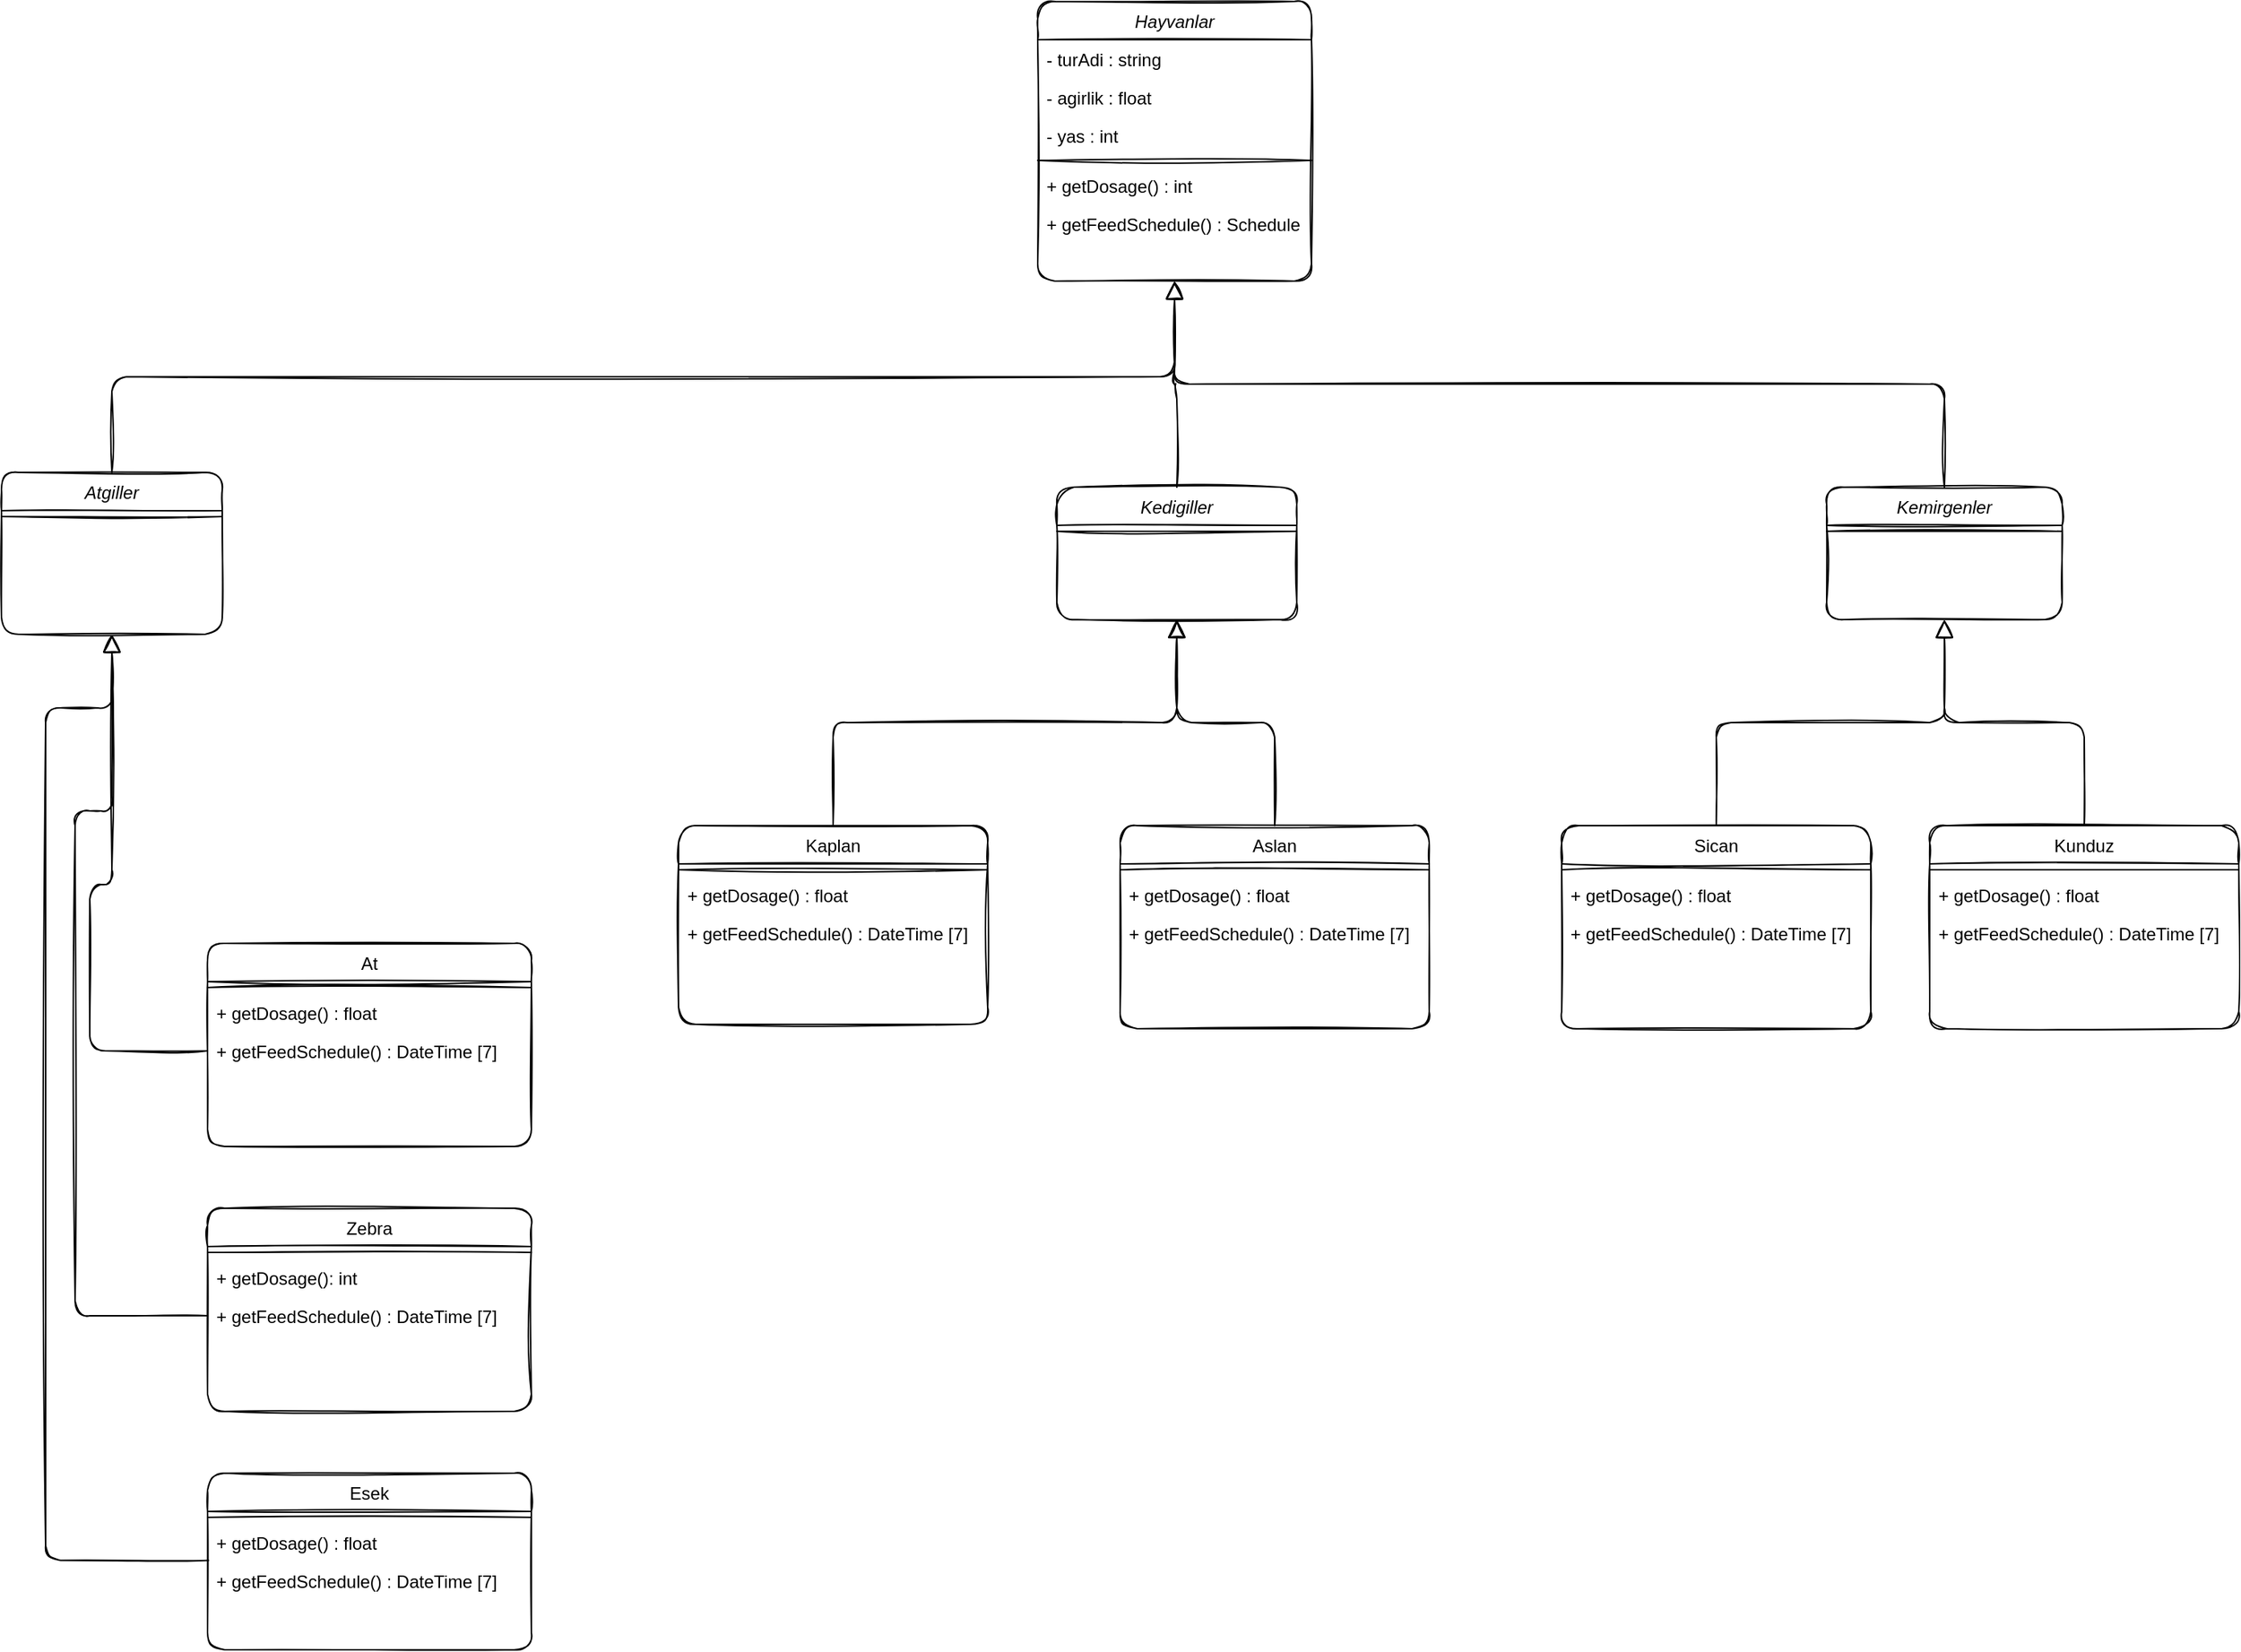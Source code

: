 <mxfile version="19.0.2" type="github">
  <diagram id="C5RBs43oDa-KdzZeNtuy" name="Page-1">
    <mxGraphModel dx="2188" dy="1100" grid="1" gridSize="10" guides="1" tooltips="1" connect="1" arrows="1" fold="1" page="1" pageScale="1" pageWidth="1654" pageHeight="1169" math="0" shadow="0">
      <root>
        <mxCell id="WIyWlLk6GJQsqaUBKTNV-0" />
        <mxCell id="WIyWlLk6GJQsqaUBKTNV-1" parent="WIyWlLk6GJQsqaUBKTNV-0" />
        <mxCell id="zkfFHV4jXpPFQw0GAbJ--0" value="Hayvanlar" style="swimlane;fontStyle=2;align=center;verticalAlign=top;childLayout=stackLayout;horizontal=1;startSize=26;horizontalStack=0;resizeParent=1;resizeLast=0;collapsible=1;marginBottom=0;rounded=1;shadow=0;strokeWidth=1;sketch=1;" parent="WIyWlLk6GJQsqaUBKTNV-1" vertex="1">
          <mxGeometry x="734" y="40" width="186" height="190" as="geometry">
            <mxRectangle x="230" y="140" width="160" height="26" as="alternateBounds" />
          </mxGeometry>
        </mxCell>
        <mxCell id="zkfFHV4jXpPFQw0GAbJ--1" value="- turAdi : string" style="text;align=left;verticalAlign=top;spacingLeft=4;spacingRight=4;overflow=hidden;rotatable=0;points=[[0,0.5],[1,0.5]];portConstraint=eastwest;rounded=1;sketch=1;" parent="zkfFHV4jXpPFQw0GAbJ--0" vertex="1">
          <mxGeometry y="26" width="186" height="26" as="geometry" />
        </mxCell>
        <mxCell id="zkfFHV4jXpPFQw0GAbJ--2" value="- agirlik : float" style="text;align=left;verticalAlign=top;spacingLeft=4;spacingRight=4;overflow=hidden;rotatable=0;points=[[0,0.5],[1,0.5]];portConstraint=eastwest;rounded=1;shadow=0;html=0;sketch=1;" parent="zkfFHV4jXpPFQw0GAbJ--0" vertex="1">
          <mxGeometry y="52" width="186" height="26" as="geometry" />
        </mxCell>
        <mxCell id="zkfFHV4jXpPFQw0GAbJ--3" value="- yas : int" style="text;align=left;verticalAlign=top;spacingLeft=4;spacingRight=4;overflow=hidden;rotatable=0;points=[[0,0.5],[1,0.5]];portConstraint=eastwest;rounded=1;shadow=0;html=0;sketch=1;" parent="zkfFHV4jXpPFQw0GAbJ--0" vertex="1">
          <mxGeometry y="78" width="186" height="26" as="geometry" />
        </mxCell>
        <mxCell id="zkfFHV4jXpPFQw0GAbJ--4" value="" style="line;html=1;strokeWidth=1;align=left;verticalAlign=middle;spacingTop=-1;spacingLeft=3;spacingRight=3;rotatable=0;labelPosition=right;points=[];portConstraint=eastwest;rounded=1;sketch=1;" parent="zkfFHV4jXpPFQw0GAbJ--0" vertex="1">
          <mxGeometry y="104" width="186" height="8" as="geometry" />
        </mxCell>
        <mxCell id="zkfFHV4jXpPFQw0GAbJ--5" value="+ getDosage() : int" style="text;align=left;verticalAlign=top;spacingLeft=4;spacingRight=4;overflow=hidden;rotatable=0;points=[[0,0.5],[1,0.5]];portConstraint=eastwest;rounded=1;sketch=1;" parent="zkfFHV4jXpPFQw0GAbJ--0" vertex="1">
          <mxGeometry y="112" width="186" height="26" as="geometry" />
        </mxCell>
        <mxCell id="F4VxY6tsuVgk214buN-s-3" value="+ getFeedSchedule() : Schedule" style="text;align=left;verticalAlign=top;spacingLeft=4;spacingRight=4;overflow=hidden;rotatable=0;points=[[0,0.5],[1,0.5]];portConstraint=eastwest;rounded=1;sketch=1;" vertex="1" parent="zkfFHV4jXpPFQw0GAbJ--0">
          <mxGeometry y="138" width="186" height="24" as="geometry" />
        </mxCell>
        <mxCell id="zkfFHV4jXpPFQw0GAbJ--6" value="Atgiller" style="swimlane;fontStyle=2;align=center;verticalAlign=top;childLayout=stackLayout;horizontal=1;startSize=26;horizontalStack=0;resizeParent=1;resizeLast=0;collapsible=1;marginBottom=0;rounded=1;shadow=0;strokeWidth=1;sketch=1;" parent="WIyWlLk6GJQsqaUBKTNV-1" vertex="1">
          <mxGeometry x="30" y="360" width="150" height="110" as="geometry">
            <mxRectangle x="130" y="380" width="160" height="26" as="alternateBounds" />
          </mxGeometry>
        </mxCell>
        <mxCell id="zkfFHV4jXpPFQw0GAbJ--9" value="" style="line;html=1;strokeWidth=1;align=left;verticalAlign=middle;spacingTop=-1;spacingLeft=3;spacingRight=3;rotatable=0;labelPosition=right;points=[];portConstraint=eastwest;rounded=1;sketch=1;" parent="zkfFHV4jXpPFQw0GAbJ--6" vertex="1">
          <mxGeometry y="26" width="150" height="8" as="geometry" />
        </mxCell>
        <mxCell id="zkfFHV4jXpPFQw0GAbJ--12" value="" style="endArrow=block;endSize=10;endFill=0;shadow=0;strokeWidth=1;rounded=1;edgeStyle=elbowEdgeStyle;elbow=vertical;sketch=1;" parent="WIyWlLk6GJQsqaUBKTNV-1" source="zkfFHV4jXpPFQw0GAbJ--6" target="zkfFHV4jXpPFQw0GAbJ--0" edge="1">
          <mxGeometry width="160" relative="1" as="geometry">
            <mxPoint x="200" y="203" as="sourcePoint" />
            <mxPoint x="200" y="203" as="targetPoint" />
          </mxGeometry>
        </mxCell>
        <mxCell id="zkfFHV4jXpPFQw0GAbJ--13" value="Kedigiller" style="swimlane;fontStyle=2;align=center;verticalAlign=top;childLayout=stackLayout;horizontal=1;startSize=26;horizontalStack=0;resizeParent=1;resizeLast=0;collapsible=1;marginBottom=0;rounded=1;shadow=0;strokeWidth=1;sketch=1;" parent="WIyWlLk6GJQsqaUBKTNV-1" vertex="1">
          <mxGeometry x="747" y="370" width="163" height="90" as="geometry">
            <mxRectangle x="340" y="380" width="170" height="26" as="alternateBounds" />
          </mxGeometry>
        </mxCell>
        <mxCell id="zkfFHV4jXpPFQw0GAbJ--15" value="" style="line;html=1;strokeWidth=1;align=left;verticalAlign=middle;spacingTop=-1;spacingLeft=3;spacingRight=3;rotatable=0;labelPosition=right;points=[];portConstraint=eastwest;rounded=1;sketch=1;" parent="zkfFHV4jXpPFQw0GAbJ--13" vertex="1">
          <mxGeometry y="26" width="163" height="8" as="geometry" />
        </mxCell>
        <mxCell id="zkfFHV4jXpPFQw0GAbJ--16" value="" style="endArrow=block;endSize=10;endFill=0;shadow=0;strokeWidth=1;rounded=1;edgeStyle=elbowEdgeStyle;elbow=vertical;sketch=1;" parent="WIyWlLk6GJQsqaUBKTNV-1" source="zkfFHV4jXpPFQw0GAbJ--13" target="zkfFHV4jXpPFQw0GAbJ--0" edge="1">
          <mxGeometry width="160" relative="1" as="geometry">
            <mxPoint x="210" y="373" as="sourcePoint" />
            <mxPoint x="310" y="271" as="targetPoint" />
          </mxGeometry>
        </mxCell>
        <mxCell id="F4VxY6tsuVgk214buN-s-4" value="Kemirgenler" style="swimlane;fontStyle=2;align=center;verticalAlign=top;childLayout=stackLayout;horizontal=1;startSize=26;horizontalStack=0;resizeParent=1;resizeLast=0;collapsible=1;marginBottom=0;rounded=1;shadow=0;strokeWidth=1;sketch=1;" vertex="1" parent="WIyWlLk6GJQsqaUBKTNV-1">
          <mxGeometry x="1270" y="370" width="160" height="90" as="geometry">
            <mxRectangle x="340" y="380" width="170" height="26" as="alternateBounds" />
          </mxGeometry>
        </mxCell>
        <mxCell id="F4VxY6tsuVgk214buN-s-6" value="" style="line;html=1;strokeWidth=1;align=left;verticalAlign=middle;spacingTop=-1;spacingLeft=3;spacingRight=3;rotatable=0;labelPosition=right;points=[];portConstraint=eastwest;rounded=1;sketch=1;" vertex="1" parent="F4VxY6tsuVgk214buN-s-4">
          <mxGeometry y="26" width="160" height="8" as="geometry" />
        </mxCell>
        <mxCell id="F4VxY6tsuVgk214buN-s-7" value="" style="endArrow=block;endSize=10;endFill=0;shadow=0;strokeWidth=1;rounded=1;edgeStyle=elbowEdgeStyle;elbow=vertical;exitX=0.5;exitY=0;exitDx=0;exitDy=0;entryX=0.5;entryY=1;entryDx=0;entryDy=0;sketch=1;" edge="1" parent="WIyWlLk6GJQsqaUBKTNV-1" source="F4VxY6tsuVgk214buN-s-4" target="zkfFHV4jXpPFQw0GAbJ--0">
          <mxGeometry width="160" relative="1" as="geometry">
            <mxPoint x="420" y="370" as="sourcePoint" />
            <mxPoint x="424" y="240" as="targetPoint" />
          </mxGeometry>
        </mxCell>
        <mxCell id="F4VxY6tsuVgk214buN-s-10" value="At" style="swimlane;fontStyle=0;align=center;verticalAlign=top;childLayout=stackLayout;horizontal=1;startSize=26;horizontalStack=0;resizeParent=1;resizeLast=0;collapsible=1;marginBottom=0;rounded=1;shadow=0;strokeWidth=1;sketch=1;" vertex="1" parent="WIyWlLk6GJQsqaUBKTNV-1">
          <mxGeometry x="170" y="680" width="220" height="138" as="geometry">
            <mxRectangle x="130" y="380" width="160" height="26" as="alternateBounds" />
          </mxGeometry>
        </mxCell>
        <mxCell id="F4VxY6tsuVgk214buN-s-13" value="" style="line;html=1;strokeWidth=1;align=left;verticalAlign=middle;spacingTop=-1;spacingLeft=3;spacingRight=3;rotatable=0;labelPosition=right;points=[];portConstraint=eastwest;rounded=1;sketch=1;" vertex="1" parent="F4VxY6tsuVgk214buN-s-10">
          <mxGeometry y="26" width="220" height="8" as="geometry" />
        </mxCell>
        <mxCell id="F4VxY6tsuVgk214buN-s-14" value="+ getDosage() : float" style="text;align=left;verticalAlign=top;spacingLeft=4;spacingRight=4;overflow=hidden;rotatable=0;points=[[0,0.5],[1,0.5]];portConstraint=eastwest;fontStyle=0;rounded=1;sketch=1;" vertex="1" parent="F4VxY6tsuVgk214buN-s-10">
          <mxGeometry y="34" width="220" height="26" as="geometry" />
        </mxCell>
        <mxCell id="F4VxY6tsuVgk214buN-s-15" value="+ getFeedSchedule() : DateTime [7] " style="text;align=left;verticalAlign=top;spacingLeft=4;spacingRight=4;overflow=hidden;rotatable=0;points=[[0,0.5],[1,0.5]];portConstraint=eastwest;rounded=1;sketch=1;" vertex="1" parent="F4VxY6tsuVgk214buN-s-10">
          <mxGeometry y="60" width="220" height="26" as="geometry" />
        </mxCell>
        <mxCell id="F4VxY6tsuVgk214buN-s-22" value="Esek" style="swimlane;fontStyle=0;align=center;verticalAlign=top;childLayout=stackLayout;horizontal=1;startSize=26;horizontalStack=0;resizeParent=1;resizeLast=0;collapsible=1;marginBottom=0;rounded=1;shadow=0;strokeWidth=1;sketch=1;" vertex="1" parent="WIyWlLk6GJQsqaUBKTNV-1">
          <mxGeometry x="170" y="1040" width="220" height="120" as="geometry">
            <mxRectangle x="130" y="380" width="160" height="26" as="alternateBounds" />
          </mxGeometry>
        </mxCell>
        <mxCell id="F4VxY6tsuVgk214buN-s-25" value="" style="line;html=1;strokeWidth=1;align=left;verticalAlign=middle;spacingTop=-1;spacingLeft=3;spacingRight=3;rotatable=0;labelPosition=right;points=[];portConstraint=eastwest;rounded=1;sketch=1;" vertex="1" parent="F4VxY6tsuVgk214buN-s-22">
          <mxGeometry y="26" width="220" height="8" as="geometry" />
        </mxCell>
        <mxCell id="F4VxY6tsuVgk214buN-s-26" value="+ getDosage() : float" style="text;align=left;verticalAlign=top;spacingLeft=4;spacingRight=4;overflow=hidden;rotatable=0;points=[[0,0.5],[1,0.5]];portConstraint=eastwest;fontStyle=0;rounded=1;sketch=1;" vertex="1" parent="F4VxY6tsuVgk214buN-s-22">
          <mxGeometry y="34" width="220" height="26" as="geometry" />
        </mxCell>
        <mxCell id="F4VxY6tsuVgk214buN-s-27" value="+ getFeedSchedule() : DateTime [7] " style="text;align=left;verticalAlign=top;spacingLeft=4;spacingRight=4;overflow=hidden;rotatable=0;points=[[0,0.5],[1,0.5]];portConstraint=eastwest;rounded=1;sketch=1;" vertex="1" parent="F4VxY6tsuVgk214buN-s-22">
          <mxGeometry y="60" width="220" height="26" as="geometry" />
        </mxCell>
        <mxCell id="F4VxY6tsuVgk214buN-s-28" value="Kaplan" style="swimlane;fontStyle=0;align=center;verticalAlign=top;childLayout=stackLayout;horizontal=1;startSize=26;horizontalStack=0;resizeParent=1;resizeLast=0;collapsible=1;marginBottom=0;rounded=1;shadow=0;strokeWidth=1;sketch=1;" vertex="1" parent="WIyWlLk6GJQsqaUBKTNV-1">
          <mxGeometry x="490" y="600" width="210" height="135" as="geometry">
            <mxRectangle x="130" y="380" width="160" height="26" as="alternateBounds" />
          </mxGeometry>
        </mxCell>
        <mxCell id="F4VxY6tsuVgk214buN-s-31" value="" style="line;html=1;strokeWidth=1;align=left;verticalAlign=middle;spacingTop=-1;spacingLeft=3;spacingRight=3;rotatable=0;labelPosition=right;points=[];portConstraint=eastwest;rounded=1;sketch=1;" vertex="1" parent="F4VxY6tsuVgk214buN-s-28">
          <mxGeometry y="26" width="210" height="8" as="geometry" />
        </mxCell>
        <mxCell id="F4VxY6tsuVgk214buN-s-32" value="+ getDosage() : float" style="text;align=left;verticalAlign=top;spacingLeft=4;spacingRight=4;overflow=hidden;rotatable=0;points=[[0,0.5],[1,0.5]];portConstraint=eastwest;fontStyle=0;rounded=1;sketch=1;" vertex="1" parent="F4VxY6tsuVgk214buN-s-28">
          <mxGeometry y="34" width="210" height="26" as="geometry" />
        </mxCell>
        <mxCell id="F4VxY6tsuVgk214buN-s-33" value="+ getFeedSchedule() : DateTime [7] " style="text;align=left;verticalAlign=top;spacingLeft=4;spacingRight=4;overflow=hidden;rotatable=0;points=[[0,0.5],[1,0.5]];portConstraint=eastwest;rounded=1;sketch=1;" vertex="1" parent="F4VxY6tsuVgk214buN-s-28">
          <mxGeometry y="60" width="210" height="26" as="geometry" />
        </mxCell>
        <mxCell id="F4VxY6tsuVgk214buN-s-34" value="Aslan" style="swimlane;fontStyle=0;align=center;verticalAlign=top;childLayout=stackLayout;horizontal=1;startSize=26;horizontalStack=0;resizeParent=1;resizeLast=0;collapsible=1;marginBottom=0;rounded=1;shadow=0;strokeWidth=1;sketch=1;" vertex="1" parent="WIyWlLk6GJQsqaUBKTNV-1">
          <mxGeometry x="790" y="600" width="210" height="138" as="geometry">
            <mxRectangle x="130" y="380" width="160" height="26" as="alternateBounds" />
          </mxGeometry>
        </mxCell>
        <mxCell id="F4VxY6tsuVgk214buN-s-37" value="" style="line;html=1;strokeWidth=1;align=left;verticalAlign=middle;spacingTop=-1;spacingLeft=3;spacingRight=3;rotatable=0;labelPosition=right;points=[];portConstraint=eastwest;rounded=1;sketch=1;" vertex="1" parent="F4VxY6tsuVgk214buN-s-34">
          <mxGeometry y="26" width="210" height="8" as="geometry" />
        </mxCell>
        <mxCell id="F4VxY6tsuVgk214buN-s-38" value="+ getDosage() : float" style="text;align=left;verticalAlign=top;spacingLeft=4;spacingRight=4;overflow=hidden;rotatable=0;points=[[0,0.5],[1,0.5]];portConstraint=eastwest;fontStyle=0;rounded=1;sketch=1;" vertex="1" parent="F4VxY6tsuVgk214buN-s-34">
          <mxGeometry y="34" width="210" height="26" as="geometry" />
        </mxCell>
        <mxCell id="F4VxY6tsuVgk214buN-s-39" value="+ getFeedSchedule() : DateTime [7] " style="text;align=left;verticalAlign=top;spacingLeft=4;spacingRight=4;overflow=hidden;rotatable=0;points=[[0,0.5],[1,0.5]];portConstraint=eastwest;rounded=1;sketch=1;" vertex="1" parent="F4VxY6tsuVgk214buN-s-34">
          <mxGeometry y="60" width="210" height="26" as="geometry" />
        </mxCell>
        <mxCell id="F4VxY6tsuVgk214buN-s-40" value="Sican" style="swimlane;fontStyle=0;align=center;verticalAlign=top;childLayout=stackLayout;horizontal=1;startSize=26;horizontalStack=0;resizeParent=1;resizeLast=0;collapsible=1;marginBottom=0;rounded=1;shadow=0;strokeWidth=1;sketch=1;" vertex="1" parent="WIyWlLk6GJQsqaUBKTNV-1">
          <mxGeometry x="1090" y="600" width="210" height="138" as="geometry">
            <mxRectangle x="130" y="380" width="160" height="26" as="alternateBounds" />
          </mxGeometry>
        </mxCell>
        <mxCell id="F4VxY6tsuVgk214buN-s-43" value="" style="line;html=1;strokeWidth=1;align=left;verticalAlign=middle;spacingTop=-1;spacingLeft=3;spacingRight=3;rotatable=0;labelPosition=right;points=[];portConstraint=eastwest;rounded=1;sketch=1;" vertex="1" parent="F4VxY6tsuVgk214buN-s-40">
          <mxGeometry y="26" width="210" height="8" as="geometry" />
        </mxCell>
        <mxCell id="F4VxY6tsuVgk214buN-s-44" value="+ getDosage() : float" style="text;align=left;verticalAlign=top;spacingLeft=4;spacingRight=4;overflow=hidden;rotatable=0;points=[[0,0.5],[1,0.5]];portConstraint=eastwest;fontStyle=0;rounded=1;sketch=1;" vertex="1" parent="F4VxY6tsuVgk214buN-s-40">
          <mxGeometry y="34" width="210" height="26" as="geometry" />
        </mxCell>
        <mxCell id="F4VxY6tsuVgk214buN-s-45" value="+ getFeedSchedule() : DateTime [7] " style="text;align=left;verticalAlign=top;spacingLeft=4;spacingRight=4;overflow=hidden;rotatable=0;points=[[0,0.5],[1,0.5]];portConstraint=eastwest;rounded=1;sketch=1;" vertex="1" parent="F4VxY6tsuVgk214buN-s-40">
          <mxGeometry y="60" width="210" height="26" as="geometry" />
        </mxCell>
        <mxCell id="F4VxY6tsuVgk214buN-s-46" value="Kunduz" style="swimlane;fontStyle=0;align=center;verticalAlign=top;childLayout=stackLayout;horizontal=1;startSize=26;horizontalStack=0;resizeParent=1;resizeLast=0;collapsible=1;marginBottom=0;rounded=1;shadow=0;strokeWidth=1;sketch=1;" vertex="1" parent="WIyWlLk6GJQsqaUBKTNV-1">
          <mxGeometry x="1340" y="600" width="210" height="138" as="geometry">
            <mxRectangle x="130" y="380" width="160" height="26" as="alternateBounds" />
          </mxGeometry>
        </mxCell>
        <mxCell id="F4VxY6tsuVgk214buN-s-49" value="" style="line;html=1;strokeWidth=1;align=left;verticalAlign=middle;spacingTop=-1;spacingLeft=3;spacingRight=3;rotatable=0;labelPosition=right;points=[];portConstraint=eastwest;rounded=1;sketch=1;" vertex="1" parent="F4VxY6tsuVgk214buN-s-46">
          <mxGeometry y="26" width="210" height="8" as="geometry" />
        </mxCell>
        <mxCell id="F4VxY6tsuVgk214buN-s-50" value="+ getDosage() : float" style="text;align=left;verticalAlign=top;spacingLeft=4;spacingRight=4;overflow=hidden;rotatable=0;points=[[0,0.5],[1,0.5]];portConstraint=eastwest;fontStyle=0;rounded=1;sketch=1;" vertex="1" parent="F4VxY6tsuVgk214buN-s-46">
          <mxGeometry y="34" width="210" height="26" as="geometry" />
        </mxCell>
        <mxCell id="F4VxY6tsuVgk214buN-s-51" value="+ getFeedSchedule() : DateTime [7] " style="text;align=left;verticalAlign=top;spacingLeft=4;spacingRight=4;overflow=hidden;rotatable=0;points=[[0,0.5],[1,0.5]];portConstraint=eastwest;rounded=1;sketch=1;" vertex="1" parent="F4VxY6tsuVgk214buN-s-46">
          <mxGeometry y="60" width="210" height="26" as="geometry" />
        </mxCell>
        <mxCell id="F4VxY6tsuVgk214buN-s-54" value="" style="endArrow=block;endSize=10;endFill=0;shadow=0;strokeWidth=1;rounded=1;edgeStyle=elbowEdgeStyle;elbow=vertical;exitX=0.5;exitY=0;exitDx=0;exitDy=0;sketch=1;entryX=0.5;entryY=1;entryDx=0;entryDy=0;" edge="1" parent="WIyWlLk6GJQsqaUBKTNV-1" source="F4VxY6tsuVgk214buN-s-34" target="zkfFHV4jXpPFQw0GAbJ--13">
          <mxGeometry width="160" relative="1" as="geometry">
            <mxPoint x="1350.0" y="490" as="sourcePoint" />
            <mxPoint x="800" y="490" as="targetPoint" />
          </mxGeometry>
        </mxCell>
        <mxCell id="F4VxY6tsuVgk214buN-s-55" value="" style="endArrow=block;endSize=10;endFill=0;shadow=0;strokeWidth=1;rounded=1;edgeStyle=elbowEdgeStyle;elbow=vertical;exitX=0.5;exitY=0;exitDx=0;exitDy=0;sketch=1;entryX=0.5;entryY=1;entryDx=0;entryDy=0;" edge="1" parent="WIyWlLk6GJQsqaUBKTNV-1" source="F4VxY6tsuVgk214buN-s-28" target="zkfFHV4jXpPFQw0GAbJ--13">
          <mxGeometry width="160" relative="1" as="geometry">
            <mxPoint x="943.0" y="620" as="sourcePoint" />
            <mxPoint x="780" y="460" as="targetPoint" />
          </mxGeometry>
        </mxCell>
        <mxCell id="F4VxY6tsuVgk214buN-s-56" value="" style="endArrow=block;endSize=10;endFill=0;shadow=0;strokeWidth=1;rounded=1;edgeStyle=orthogonalEdgeStyle;elbow=vertical;exitX=0;exitY=0.5;exitDx=0;exitDy=0;sketch=1;entryX=0.5;entryY=1;entryDx=0;entryDy=0;" edge="1" parent="WIyWlLk6GJQsqaUBKTNV-1" source="F4VxY6tsuVgk214buN-s-21" target="zkfFHV4jXpPFQw0GAbJ--6">
          <mxGeometry width="160" relative="1" as="geometry">
            <mxPoint x="480.0" y="590" as="sourcePoint" />
            <mxPoint x="210" y="460" as="targetPoint" />
            <Array as="points">
              <mxPoint x="80" y="933" />
              <mxPoint x="80" y="590" />
              <mxPoint x="105" y="590" />
            </Array>
          </mxGeometry>
        </mxCell>
        <mxCell id="F4VxY6tsuVgk214buN-s-57" value="" style="endArrow=block;endSize=10;endFill=0;shadow=0;strokeWidth=1;rounded=1;edgeStyle=orthogonalEdgeStyle;elbow=vertical;exitX=0;exitY=0.5;exitDx=0;exitDy=0;sketch=1;entryX=0.5;entryY=1;entryDx=0;entryDy=0;" edge="1" parent="WIyWlLk6GJQsqaUBKTNV-1" source="F4VxY6tsuVgk214buN-s-15" target="zkfFHV4jXpPFQw0GAbJ--6">
          <mxGeometry width="160" relative="1" as="geometry">
            <mxPoint x="270.0" y="590" as="sourcePoint" />
            <mxPoint x="180" y="440" as="targetPoint" />
            <Array as="points">
              <mxPoint x="90" y="753" />
              <mxPoint x="90" y="640" />
              <mxPoint x="105" y="640" />
            </Array>
          </mxGeometry>
        </mxCell>
        <mxCell id="F4VxY6tsuVgk214buN-s-58" value="" style="endArrow=block;endSize=10;endFill=0;shadow=0;strokeWidth=1;rounded=1;edgeStyle=orthogonalEdgeStyle;elbow=vertical;sketch=1;entryX=0.5;entryY=1;entryDx=0;entryDy=0;exitX=0.003;exitY=-0.03;exitDx=0;exitDy=0;exitPerimeter=0;jumpStyle=line;" edge="1" parent="WIyWlLk6GJQsqaUBKTNV-1" source="F4VxY6tsuVgk214buN-s-27" target="zkfFHV4jXpPFQw0GAbJ--6">
          <mxGeometry width="160" relative="1" as="geometry">
            <mxPoint x="168" y="1102" as="sourcePoint" />
            <mxPoint x="250" y="460" as="targetPoint" />
            <Array as="points">
              <mxPoint x="60" y="1099" />
              <mxPoint x="60" y="520" />
              <mxPoint x="105" y="520" />
            </Array>
          </mxGeometry>
        </mxCell>
        <mxCell id="F4VxY6tsuVgk214buN-s-61" value="" style="endArrow=block;endSize=10;endFill=0;shadow=0;strokeWidth=1;rounded=1;edgeStyle=elbowEdgeStyle;elbow=vertical;exitX=0.5;exitY=0;exitDx=0;exitDy=0;sketch=1;entryX=0.5;entryY=1;entryDx=0;entryDy=0;" edge="1" parent="WIyWlLk6GJQsqaUBKTNV-1" source="F4VxY6tsuVgk214buN-s-46" target="F4VxY6tsuVgk214buN-s-4">
          <mxGeometry width="160" relative="1" as="geometry">
            <mxPoint x="1511.5" y="580" as="sourcePoint" />
            <mxPoint x="1390" y="480" as="targetPoint" />
          </mxGeometry>
        </mxCell>
        <mxCell id="F4VxY6tsuVgk214buN-s-62" value="" style="endArrow=block;endSize=10;endFill=0;shadow=0;strokeWidth=1;rounded=1;edgeStyle=elbowEdgeStyle;elbow=vertical;exitX=0.5;exitY=0;exitDx=0;exitDy=0;sketch=1;entryX=0.5;entryY=1;entryDx=0;entryDy=0;" edge="1" parent="WIyWlLk6GJQsqaUBKTNV-1" source="F4VxY6tsuVgk214buN-s-40" target="F4VxY6tsuVgk214buN-s-4">
          <mxGeometry width="160" relative="1" as="geometry">
            <mxPoint x="1400" y="620" as="sourcePoint" />
            <mxPoint x="1370" y="450" as="targetPoint" />
          </mxGeometry>
        </mxCell>
        <mxCell id="F4VxY6tsuVgk214buN-s-16" value="Zebra" style="swimlane;fontStyle=0;align=center;verticalAlign=top;childLayout=stackLayout;horizontal=1;startSize=26;horizontalStack=0;resizeParent=1;resizeLast=0;collapsible=1;marginBottom=0;rounded=1;shadow=0;strokeWidth=1;sketch=1;" vertex="1" parent="WIyWlLk6GJQsqaUBKTNV-1">
          <mxGeometry x="170" y="860" width="220" height="138" as="geometry">
            <mxRectangle x="130" y="380" width="160" height="26" as="alternateBounds" />
          </mxGeometry>
        </mxCell>
        <mxCell id="F4VxY6tsuVgk214buN-s-19" value="" style="line;html=1;strokeWidth=1;align=left;verticalAlign=middle;spacingTop=-1;spacingLeft=3;spacingRight=3;rotatable=0;labelPosition=right;points=[];portConstraint=eastwest;rounded=1;sketch=1;" vertex="1" parent="F4VxY6tsuVgk214buN-s-16">
          <mxGeometry y="26" width="220" height="8" as="geometry" />
        </mxCell>
        <mxCell id="F4VxY6tsuVgk214buN-s-20" value="+ getDosage(): int" style="text;align=left;verticalAlign=top;spacingLeft=4;spacingRight=4;overflow=hidden;rotatable=0;points=[[0,0.5],[1,0.5]];portConstraint=eastwest;fontStyle=0;rounded=1;sketch=1;" vertex="1" parent="F4VxY6tsuVgk214buN-s-16">
          <mxGeometry y="34" width="220" height="26" as="geometry" />
        </mxCell>
        <mxCell id="F4VxY6tsuVgk214buN-s-21" value="+ getFeedSchedule() : DateTime [7] " style="text;align=left;verticalAlign=top;spacingLeft=4;spacingRight=4;overflow=hidden;rotatable=0;points=[[0,0.5],[1,0.5]];portConstraint=eastwest;rounded=1;sketch=1;" vertex="1" parent="F4VxY6tsuVgk214buN-s-16">
          <mxGeometry y="60" width="220" height="26" as="geometry" />
        </mxCell>
      </root>
    </mxGraphModel>
  </diagram>
</mxfile>
